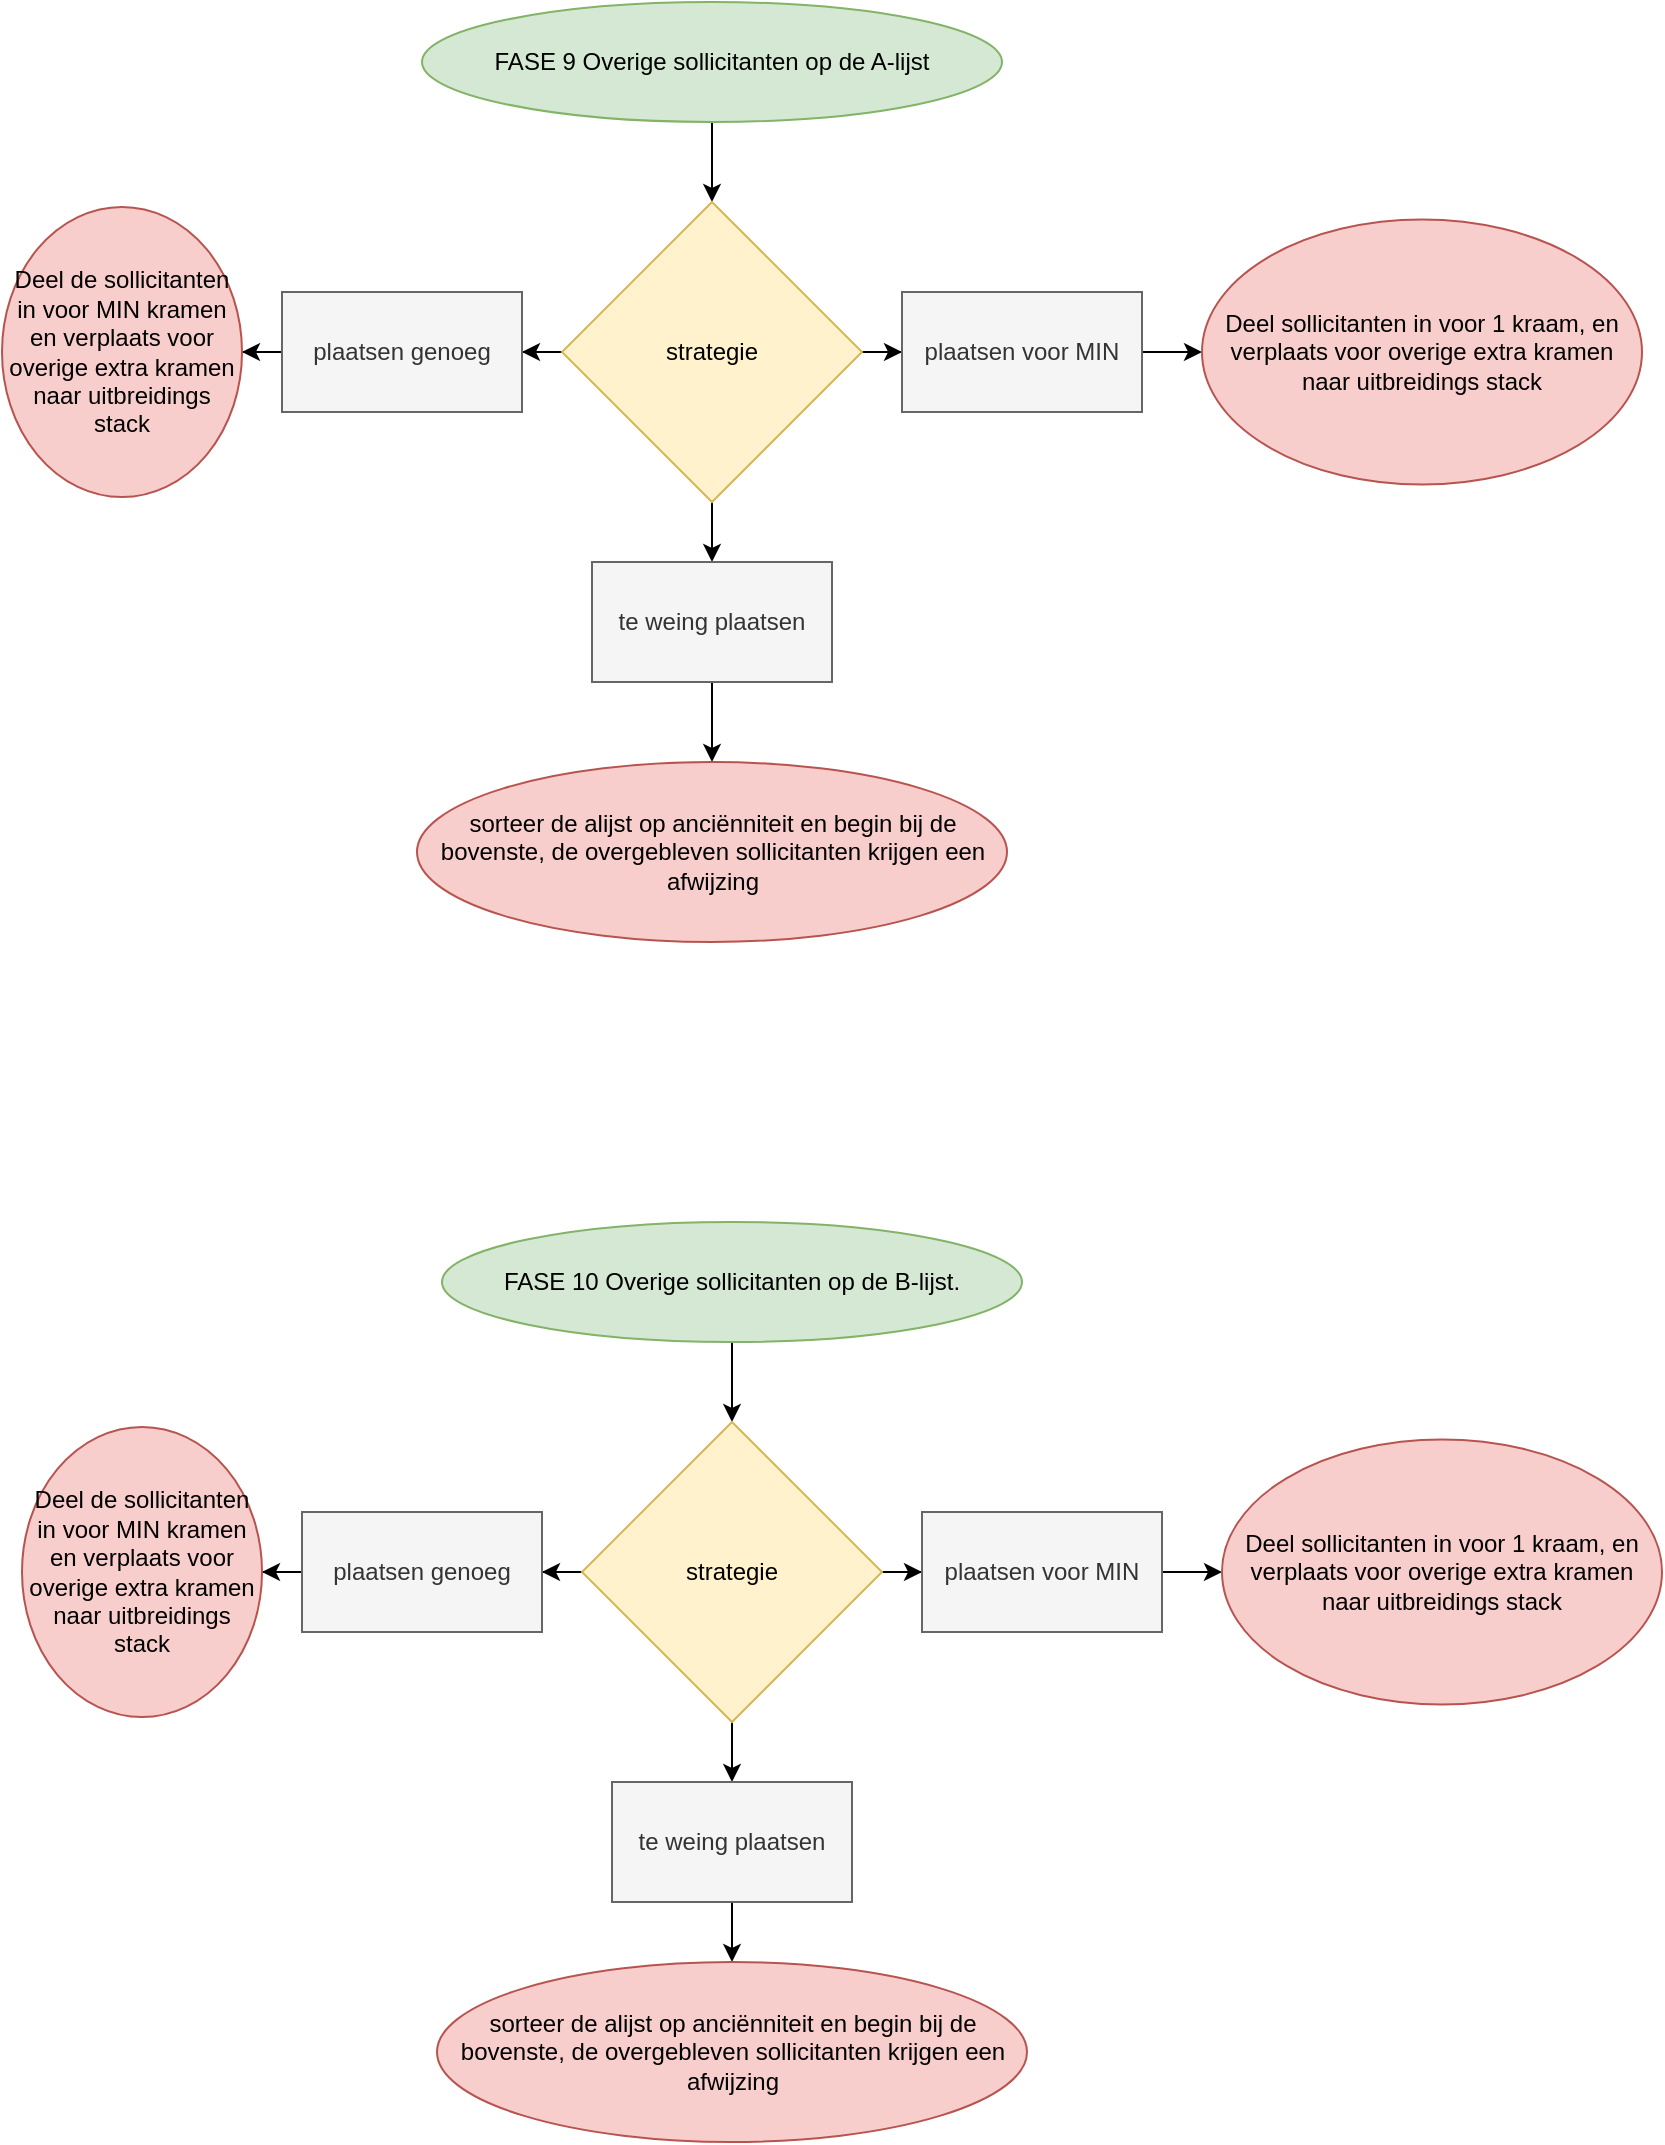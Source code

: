 <mxfile version="16.0.2" type="device"><diagram id="Xo8RAWMAZe72__5mMHQ1" name="Page-1"><mxGraphModel dx="1422" dy="905" grid="1" gridSize="10" guides="1" tooltips="1" connect="1" arrows="1" fold="1" page="1" pageScale="1" pageWidth="850" pageHeight="1100" math="0" shadow="0"><root><mxCell id="0"/><mxCell id="1" parent="0"/><mxCell id="1AGJ1-IeQ3G_iuY8s9Mn-3" style="edgeStyle=orthogonalEdgeStyle;rounded=0;orthogonalLoop=1;jettySize=auto;html=1;" parent="1" source="1AGJ1-IeQ3G_iuY8s9Mn-1" target="1AGJ1-IeQ3G_iuY8s9Mn-2" edge="1"><mxGeometry relative="1" as="geometry"/></mxCell><mxCell id="1AGJ1-IeQ3G_iuY8s9Mn-1" value="FASE 9 Overige sollicitanten op de A-lijst" style="ellipse;whiteSpace=wrap;html=1;fillColor=#d5e8d4;strokeColor=#82b366;" parent="1" vertex="1"><mxGeometry x="220" y="10" width="290" height="60" as="geometry"/></mxCell><mxCell id="1AGJ1-IeQ3G_iuY8s9Mn-7" style="edgeStyle=orthogonalEdgeStyle;rounded=0;orthogonalLoop=1;jettySize=auto;html=1;" parent="1" source="1AGJ1-IeQ3G_iuY8s9Mn-2" target="1AGJ1-IeQ3G_iuY8s9Mn-5" edge="1"><mxGeometry relative="1" as="geometry"/></mxCell><mxCell id="1AGJ1-IeQ3G_iuY8s9Mn-9" value="" style="edgeStyle=orthogonalEdgeStyle;rounded=0;orthogonalLoop=1;jettySize=auto;html=1;" parent="1" source="1AGJ1-IeQ3G_iuY8s9Mn-2" target="1AGJ1-IeQ3G_iuY8s9Mn-8" edge="1"><mxGeometry relative="1" as="geometry"/></mxCell><mxCell id="1AGJ1-IeQ3G_iuY8s9Mn-11" value="" style="edgeStyle=orthogonalEdgeStyle;rounded=0;orthogonalLoop=1;jettySize=auto;html=1;" parent="1" source="1AGJ1-IeQ3G_iuY8s9Mn-2" target="1AGJ1-IeQ3G_iuY8s9Mn-10" edge="1"><mxGeometry relative="1" as="geometry"/></mxCell><mxCell id="1AGJ1-IeQ3G_iuY8s9Mn-2" value="strategie" style="rhombus;whiteSpace=wrap;html=1;fillColor=#fff2cc;strokeColor=#d6b656;" parent="1" vertex="1"><mxGeometry x="290" y="110" width="150" height="150" as="geometry"/></mxCell><mxCell id="mt3nEo4XX9i7MKaFJ43V-1" style="edgeStyle=orthogonalEdgeStyle;rounded=0;orthogonalLoop=1;jettySize=auto;html=1;exitX=0;exitY=0.5;exitDx=0;exitDy=0;" parent="1" source="1AGJ1-IeQ3G_iuY8s9Mn-5" target="1AGJ1-IeQ3G_iuY8s9Mn-14" edge="1"><mxGeometry relative="1" as="geometry"/></mxCell><mxCell id="1AGJ1-IeQ3G_iuY8s9Mn-5" value="plaatsen genoeg" style="rounded=0;whiteSpace=wrap;html=1;fillColor=#f5f5f5;fontColor=#333333;strokeColor=#666666;" parent="1" vertex="1"><mxGeometry x="150" y="155" width="120" height="60" as="geometry"/></mxCell><mxCell id="1AGJ1-IeQ3G_iuY8s9Mn-16" style="edgeStyle=orthogonalEdgeStyle;rounded=0;orthogonalLoop=1;jettySize=auto;html=1;fontSize=12;" parent="1" source="1AGJ1-IeQ3G_iuY8s9Mn-8" target="1AGJ1-IeQ3G_iuY8s9Mn-13" edge="1"><mxGeometry relative="1" as="geometry"/></mxCell><mxCell id="1AGJ1-IeQ3G_iuY8s9Mn-8" value="plaatsen voor MIN" style="whiteSpace=wrap;html=1;fillColor=#f5f5f5;fontColor=#333333;strokeColor=#666666;" parent="1" vertex="1"><mxGeometry x="460" y="155" width="120" height="60" as="geometry"/></mxCell><mxCell id="1AGJ1-IeQ3G_iuY8s9Mn-15" style="edgeStyle=orthogonalEdgeStyle;rounded=0;orthogonalLoop=1;jettySize=auto;html=1;entryX=0.5;entryY=0;entryDx=0;entryDy=0;fontSize=12;" parent="1" source="1AGJ1-IeQ3G_iuY8s9Mn-10" target="1AGJ1-IeQ3G_iuY8s9Mn-12" edge="1"><mxGeometry relative="1" as="geometry"/></mxCell><mxCell id="1AGJ1-IeQ3G_iuY8s9Mn-10" value="te weing plaatsen" style="whiteSpace=wrap;html=1;fillColor=#f5f5f5;fontColor=#333333;strokeColor=#666666;" parent="1" vertex="1"><mxGeometry x="305" y="290" width="120" height="60" as="geometry"/></mxCell><mxCell id="1AGJ1-IeQ3G_iuY8s9Mn-12" value="sorteer de alijst op anciënniteit en begin bij de bovenste, de overgebleven sollicitanten krijgen een afwijzing" style="ellipse;whiteSpace=wrap;html=0;fillColor=#f8cecc;strokeColor=#b85450;" parent="1" vertex="1"><mxGeometry x="217.5" y="390" width="295" height="90" as="geometry"/></mxCell><mxCell id="1AGJ1-IeQ3G_iuY8s9Mn-13" value="Deel sollicitanten in voor 1 kraam, en verplaats voor overige extra kramen naar uitbreidings stack" style="ellipse;whiteSpace=wrap;html=1;fillColor=#f8cecc;strokeColor=#b85450;" parent="1" vertex="1"><mxGeometry x="610" y="118.75" width="220" height="132.5" as="geometry"/></mxCell><mxCell id="1AGJ1-IeQ3G_iuY8s9Mn-14" value="Deel de sollicitanten in voor MIN kramen en verplaats voor overige extra kramen naar uitbreidings stack" style="ellipse;whiteSpace=wrap;html=1;fillColor=#f8cecc;strokeColor=#b85450;" parent="1" vertex="1"><mxGeometry x="10" y="112.5" width="120" height="145" as="geometry"/></mxCell><mxCell id="mt3nEo4XX9i7MKaFJ43V-2" style="edgeStyle=orthogonalEdgeStyle;rounded=0;orthogonalLoop=1;jettySize=auto;html=1;" parent="1" source="mt3nEo4XX9i7MKaFJ43V-3" target="mt3nEo4XX9i7MKaFJ43V-7" edge="1"><mxGeometry relative="1" as="geometry"/></mxCell><mxCell id="mt3nEo4XX9i7MKaFJ43V-3" value="FASE 10 Overige sollicitanten op de B-lijst." style="ellipse;whiteSpace=wrap;html=1;fillColor=#d5e8d4;strokeColor=#82b366;" parent="1" vertex="1"><mxGeometry x="230" y="620" width="290" height="60" as="geometry"/></mxCell><mxCell id="mt3nEo4XX9i7MKaFJ43V-4" style="edgeStyle=orthogonalEdgeStyle;rounded=0;orthogonalLoop=1;jettySize=auto;html=1;" parent="1" source="mt3nEo4XX9i7MKaFJ43V-7" target="mt3nEo4XX9i7MKaFJ43V-9" edge="1"><mxGeometry relative="1" as="geometry"/></mxCell><mxCell id="mt3nEo4XX9i7MKaFJ43V-5" value="" style="edgeStyle=orthogonalEdgeStyle;rounded=0;orthogonalLoop=1;jettySize=auto;html=1;" parent="1" source="mt3nEo4XX9i7MKaFJ43V-7" target="mt3nEo4XX9i7MKaFJ43V-11" edge="1"><mxGeometry relative="1" as="geometry"/></mxCell><mxCell id="mt3nEo4XX9i7MKaFJ43V-6" value="" style="edgeStyle=orthogonalEdgeStyle;rounded=0;orthogonalLoop=1;jettySize=auto;html=1;" parent="1" source="mt3nEo4XX9i7MKaFJ43V-7" target="mt3nEo4XX9i7MKaFJ43V-13" edge="1"><mxGeometry relative="1" as="geometry"/></mxCell><mxCell id="mt3nEo4XX9i7MKaFJ43V-7" value="strategie" style="rhombus;whiteSpace=wrap;html=1;fillColor=#fff2cc;strokeColor=#d6b656;" parent="1" vertex="1"><mxGeometry x="300" y="720" width="150" height="150" as="geometry"/></mxCell><mxCell id="mt3nEo4XX9i7MKaFJ43V-8" style="edgeStyle=orthogonalEdgeStyle;rounded=0;orthogonalLoop=1;jettySize=auto;html=1;exitX=0;exitY=0.5;exitDx=0;exitDy=0;" parent="1" source="mt3nEo4XX9i7MKaFJ43V-9" target="mt3nEo4XX9i7MKaFJ43V-16" edge="1"><mxGeometry relative="1" as="geometry"/></mxCell><mxCell id="mt3nEo4XX9i7MKaFJ43V-9" value="plaatsen genoeg" style="rounded=0;whiteSpace=wrap;html=1;fillColor=#f5f5f5;fontColor=#333333;strokeColor=#666666;" parent="1" vertex="1"><mxGeometry x="160" y="765" width="120" height="60" as="geometry"/></mxCell><mxCell id="mt3nEo4XX9i7MKaFJ43V-10" style="edgeStyle=orthogonalEdgeStyle;rounded=0;orthogonalLoop=1;jettySize=auto;html=1;fontSize=12;" parent="1" source="mt3nEo4XX9i7MKaFJ43V-11" target="mt3nEo4XX9i7MKaFJ43V-15" edge="1"><mxGeometry relative="1" as="geometry"/></mxCell><mxCell id="mt3nEo4XX9i7MKaFJ43V-11" value="plaatsen voor MIN" style="whiteSpace=wrap;html=1;fillColor=#f5f5f5;fontColor=#333333;strokeColor=#666666;" parent="1" vertex="1"><mxGeometry x="470" y="765" width="120" height="60" as="geometry"/></mxCell><mxCell id="mt3nEo4XX9i7MKaFJ43V-12" style="edgeStyle=orthogonalEdgeStyle;rounded=0;orthogonalLoop=1;jettySize=auto;html=1;entryX=0.5;entryY=0;entryDx=0;entryDy=0;fontSize=12;" parent="1" source="mt3nEo4XX9i7MKaFJ43V-13" target="mt3nEo4XX9i7MKaFJ43V-14" edge="1"><mxGeometry relative="1" as="geometry"/></mxCell><mxCell id="mt3nEo4XX9i7MKaFJ43V-13" value="te weing plaatsen" style="whiteSpace=wrap;html=1;fillColor=#f5f5f5;fontColor=#333333;strokeColor=#666666;" parent="1" vertex="1"><mxGeometry x="315" y="900" width="120" height="60" as="geometry"/></mxCell><mxCell id="mt3nEo4XX9i7MKaFJ43V-14" value="sorteer de alijst op anciënniteit en begin bij de bovenste, de overgebleven sollicitanten krijgen een afwijzing" style="ellipse;whiteSpace=wrap;html=0;fillColor=#f8cecc;strokeColor=#b85450;" parent="1" vertex="1"><mxGeometry x="227.5" y="990" width="295" height="90" as="geometry"/></mxCell><mxCell id="mt3nEo4XX9i7MKaFJ43V-15" value="Deel sollicitanten in voor 1 kraam, en verplaats voor overige extra kramen naar uitbreidings stack" style="ellipse;whiteSpace=wrap;html=1;fillColor=#f8cecc;strokeColor=#b85450;" parent="1" vertex="1"><mxGeometry x="620" y="728.75" width="220" height="132.5" as="geometry"/></mxCell><mxCell id="mt3nEo4XX9i7MKaFJ43V-16" value="Deel de sollicitanten in voor MIN kramen en verplaats voor overige extra kramen naar uitbreidings stack" style="ellipse;whiteSpace=wrap;html=1;fillColor=#f8cecc;strokeColor=#b85450;" parent="1" vertex="1"><mxGeometry x="20" y="722.5" width="120" height="145" as="geometry"/></mxCell></root></mxGraphModel></diagram></mxfile>